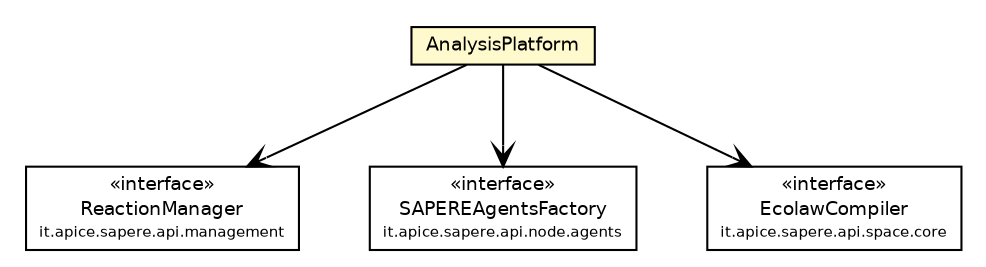#!/usr/local/bin/dot
#
# Class diagram 
# Generated by UmlGraph version 4.4 (http://www.spinellis.gr/sw/umlgraph)
#

digraph G {
	edge [fontname="Helvetica",fontsize=10,labelfontname="Helvetica",labelfontsize=10];
	node [fontname="Helvetica",fontsize=10,shape=plaintext];
	// it.apice.sapere.api.management.ReactionManager
	c87412 [label=<<table border="0" cellborder="1" cellspacing="0" cellpadding="2" port="p" href="../../../api/management/ReactionManager.html">
		<tr><td><table border="0" cellspacing="0" cellpadding="1">
			<tr><td> &laquo;interface&raquo; </td></tr>
			<tr><td> ReactionManager </td></tr>
			<tr><td><font point-size="7.0"> it.apice.sapere.api.management </font></td></tr>
		</table></td></tr>
		</table>>, fontname="Helvetica", fontcolor="black", fontsize=9.0];
	// it.apice.sapere.api.node.agents.SAPEREAgentsFactory
	c87416 [label=<<table border="0" cellborder="1" cellspacing="0" cellpadding="2" port="p" href="../../../api/node/agents/SAPEREAgentsFactory.html">
		<tr><td><table border="0" cellspacing="0" cellpadding="1">
			<tr><td> &laquo;interface&raquo; </td></tr>
			<tr><td> SAPEREAgentsFactory </td></tr>
			<tr><td><font point-size="7.0"> it.apice.sapere.api.node.agents </font></td></tr>
		</table></td></tr>
		</table>>, fontname="Helvetica", fontcolor="black", fontsize=9.0];
	// it.apice.sapere.api.space.core.EcolawCompiler
	c87426 [label=<<table border="0" cellborder="1" cellspacing="0" cellpadding="2" port="p" href="../../../api/space/core/EcolawCompiler.html">
		<tr><td><table border="0" cellspacing="0" cellpadding="1">
			<tr><td> &laquo;interface&raquo; </td></tr>
			<tr><td> EcolawCompiler </td></tr>
			<tr><td><font point-size="7.0"> it.apice.sapere.api.space.core </font></td></tr>
		</table></td></tr>
		</table>>, fontname="Helvetica", fontcolor="black", fontsize=9.0];
	// it.apice.sapere.distdemo.analysis.impl.AnalysisPlatform
	c87587 [label=<<table border="0" cellborder="1" cellspacing="0" cellpadding="2" port="p" bgcolor="lemonChiffon" href="./AnalysisPlatform.html">
		<tr><td><table border="0" cellspacing="0" cellpadding="1">
			<tr><td> AnalysisPlatform </td></tr>
		</table></td></tr>
		</table>>, fontname="Helvetica", fontcolor="black", fontsize=9.0];
	// it.apice.sapere.distdemo.analysis.impl.AnalysisPlatform NAVASSOC it.apice.sapere.api.management.ReactionManager
	c87587:p -> c87412:p [taillabel="", label="", headlabel="", fontname="Helvetica", fontcolor="black", fontsize=10.0, color="black", arrowhead=open];
	// it.apice.sapere.distdemo.analysis.impl.AnalysisPlatform NAVASSOC it.apice.sapere.api.node.agents.SAPEREAgentsFactory
	c87587:p -> c87416:p [taillabel="", label="", headlabel="", fontname="Helvetica", fontcolor="black", fontsize=10.0, color="black", arrowhead=open];
	// it.apice.sapere.distdemo.analysis.impl.AnalysisPlatform NAVASSOC it.apice.sapere.api.space.core.EcolawCompiler
	c87587:p -> c87426:p [taillabel="", label="", headlabel="", fontname="Helvetica", fontcolor="black", fontsize=10.0, color="black", arrowhead=open];
}

